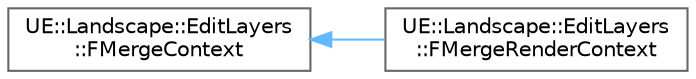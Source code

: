digraph "Graphical Class Hierarchy"
{
 // INTERACTIVE_SVG=YES
 // LATEX_PDF_SIZE
  bgcolor="transparent";
  edge [fontname=Helvetica,fontsize=10,labelfontname=Helvetica,labelfontsize=10];
  node [fontname=Helvetica,fontsize=10,shape=box,height=0.2,width=0.4];
  rankdir="LR";
  Node0 [id="Node000000",label="UE::Landscape::EditLayers\l::FMergeContext",height=0.2,width=0.4,color="grey40", fillcolor="white", style="filled",URL="$d0/d01/classUE_1_1Landscape_1_1EditLayers_1_1FMergeContext.html",tooltip="Global info about the landscape being merged that can be used throughout the merge."];
  Node0 -> Node1 [id="edge9385_Node000000_Node000001",dir="back",color="steelblue1",style="solid",tooltip=" "];
  Node1 [id="Node000001",label="UE::Landscape::EditLayers\l::FMergeRenderContext",height=0.2,width=0.4,color="grey40", fillcolor="white", style="filled",URL="$d7/d0d/classUE_1_1Landscape_1_1EditLayers_1_1FMergeRenderContext.html",tooltip="Utility class that contains everything necessary to perform the batched merge : scratch render target..."];
}
